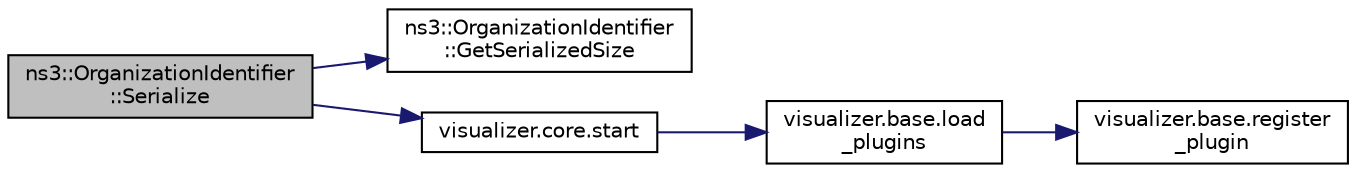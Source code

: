 digraph "ns3::OrganizationIdentifier::Serialize"
{
 // LATEX_PDF_SIZE
  edge [fontname="Helvetica",fontsize="10",labelfontname="Helvetica",labelfontsize="10"];
  node [fontname="Helvetica",fontsize="10",shape=record];
  rankdir="LR";
  Node1 [label="ns3::OrganizationIdentifier\l::Serialize",height=0.2,width=0.4,color="black", fillcolor="grey75", style="filled", fontcolor="black",tooltip="Serialize to buffer."];
  Node1 -> Node2 [color="midnightblue",fontsize="10",style="solid",fontname="Helvetica"];
  Node2 [label="ns3::OrganizationIdentifier\l::GetSerializedSize",height=0.2,width=0.4,color="black", fillcolor="white", style="filled",URL="$classns3_1_1_organization_identifier.html#a2621f528da25154e5bc54b00d8211de9",tooltip="Get serialized size."];
  Node1 -> Node3 [color="midnightblue",fontsize="10",style="solid",fontname="Helvetica"];
  Node3 [label="visualizer.core.start",height=0.2,width=0.4,color="black", fillcolor="white", style="filled",URL="$namespacevisualizer_1_1core.html#a2a35e5d8a34af358b508dac8635754e0",tooltip=" "];
  Node3 -> Node4 [color="midnightblue",fontsize="10",style="solid",fontname="Helvetica"];
  Node4 [label="visualizer.base.load\l_plugins",height=0.2,width=0.4,color="black", fillcolor="white", style="filled",URL="$namespacevisualizer_1_1base.html#ad171497a5ff1afe0a73bedaebf35448f",tooltip=" "];
  Node4 -> Node5 [color="midnightblue",fontsize="10",style="solid",fontname="Helvetica"];
  Node5 [label="visualizer.base.register\l_plugin",height=0.2,width=0.4,color="black", fillcolor="white", style="filled",URL="$namespacevisualizer_1_1base.html#a6b0ffcff1e17ec4027496f50177e5b9e",tooltip=" "];
}
